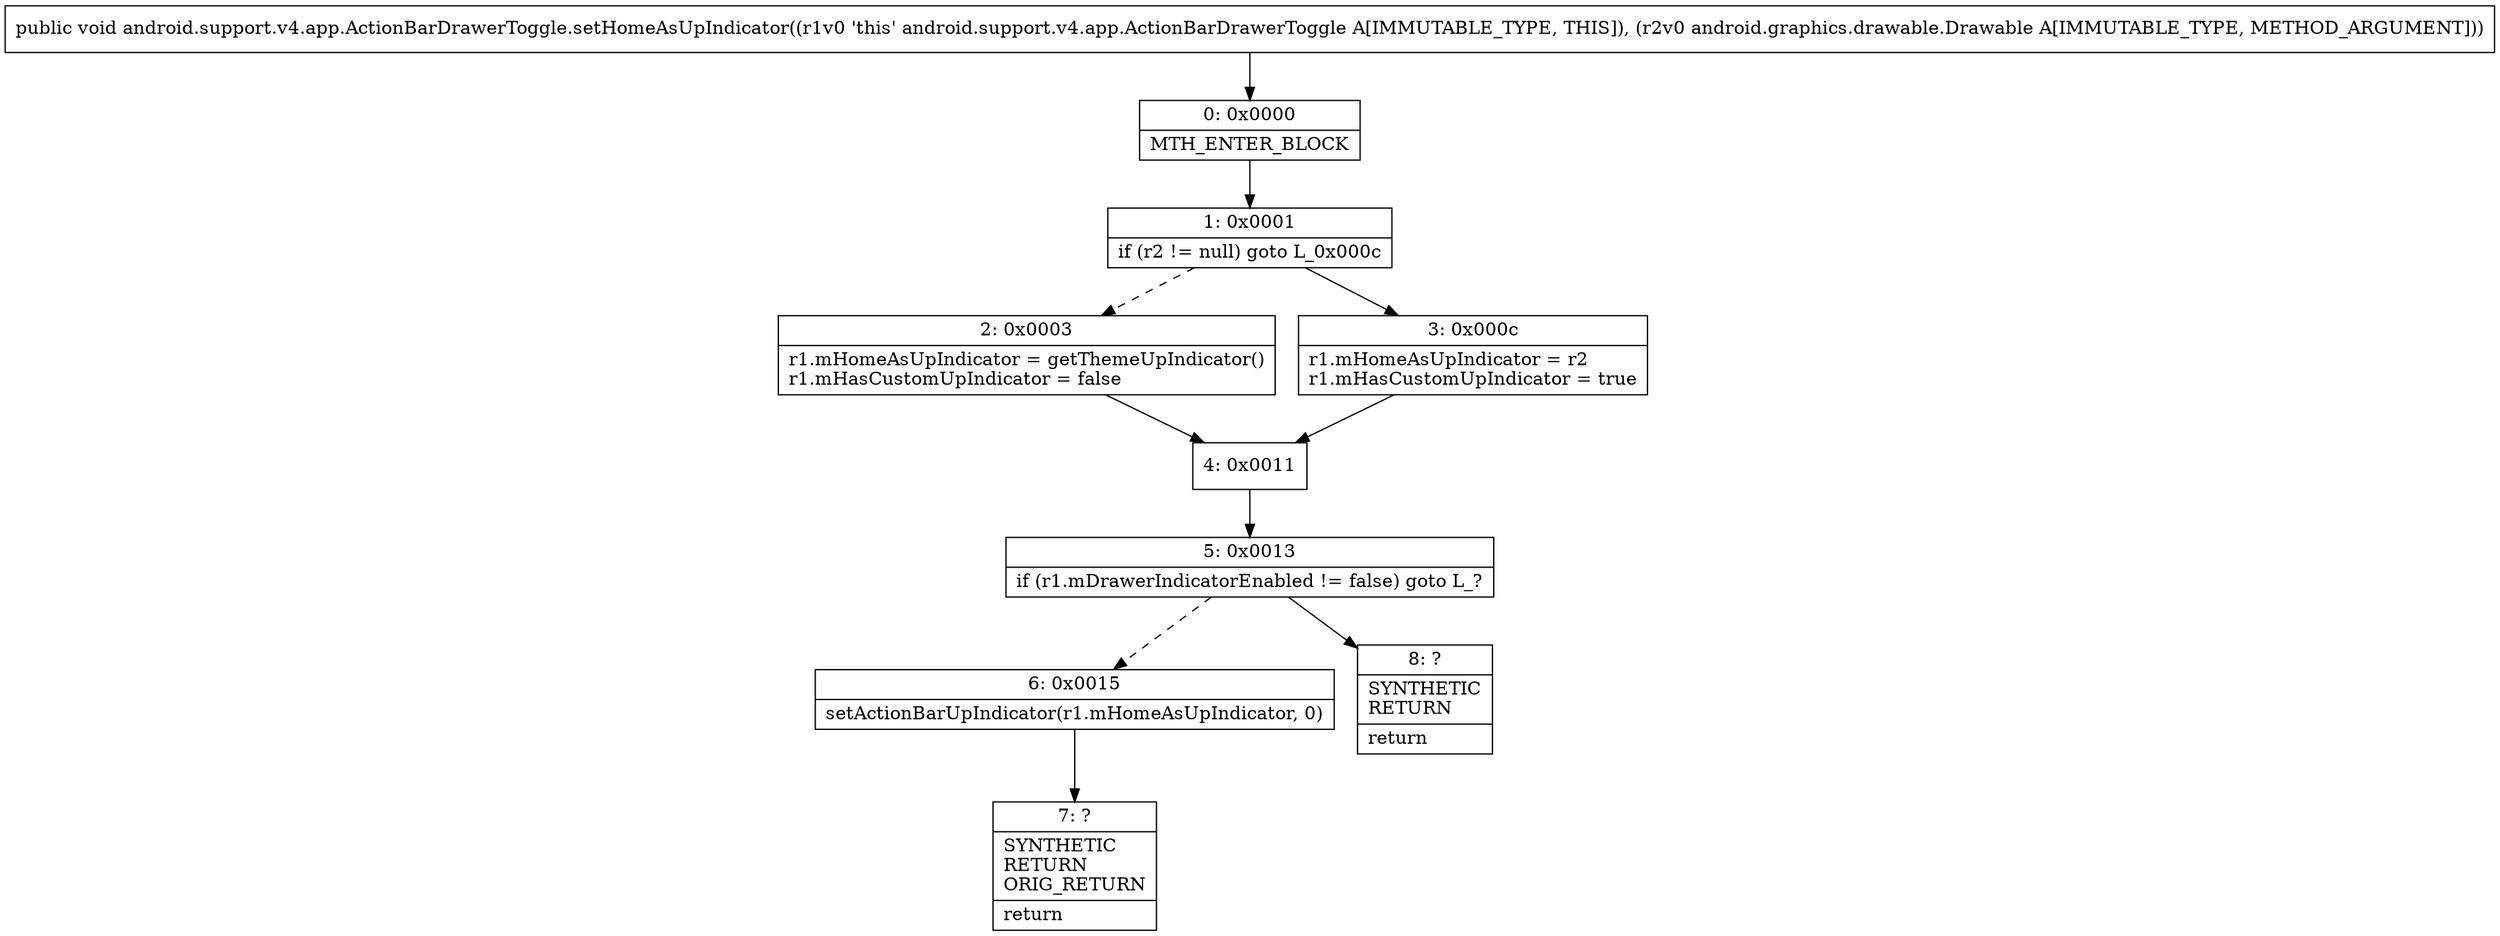digraph "CFG forandroid.support.v4.app.ActionBarDrawerToggle.setHomeAsUpIndicator(Landroid\/graphics\/drawable\/Drawable;)V" {
Node_0 [shape=record,label="{0\:\ 0x0000|MTH_ENTER_BLOCK\l}"];
Node_1 [shape=record,label="{1\:\ 0x0001|if (r2 != null) goto L_0x000c\l}"];
Node_2 [shape=record,label="{2\:\ 0x0003|r1.mHomeAsUpIndicator = getThemeUpIndicator()\lr1.mHasCustomUpIndicator = false\l}"];
Node_3 [shape=record,label="{3\:\ 0x000c|r1.mHomeAsUpIndicator = r2\lr1.mHasCustomUpIndicator = true\l}"];
Node_4 [shape=record,label="{4\:\ 0x0011}"];
Node_5 [shape=record,label="{5\:\ 0x0013|if (r1.mDrawerIndicatorEnabled != false) goto L_?\l}"];
Node_6 [shape=record,label="{6\:\ 0x0015|setActionBarUpIndicator(r1.mHomeAsUpIndicator, 0)\l}"];
Node_7 [shape=record,label="{7\:\ ?|SYNTHETIC\lRETURN\lORIG_RETURN\l|return\l}"];
Node_8 [shape=record,label="{8\:\ ?|SYNTHETIC\lRETURN\l|return\l}"];
MethodNode[shape=record,label="{public void android.support.v4.app.ActionBarDrawerToggle.setHomeAsUpIndicator((r1v0 'this' android.support.v4.app.ActionBarDrawerToggle A[IMMUTABLE_TYPE, THIS]), (r2v0 android.graphics.drawable.Drawable A[IMMUTABLE_TYPE, METHOD_ARGUMENT])) }"];
MethodNode -> Node_0;
Node_0 -> Node_1;
Node_1 -> Node_2[style=dashed];
Node_1 -> Node_3;
Node_2 -> Node_4;
Node_3 -> Node_4;
Node_4 -> Node_5;
Node_5 -> Node_6[style=dashed];
Node_5 -> Node_8;
Node_6 -> Node_7;
}

